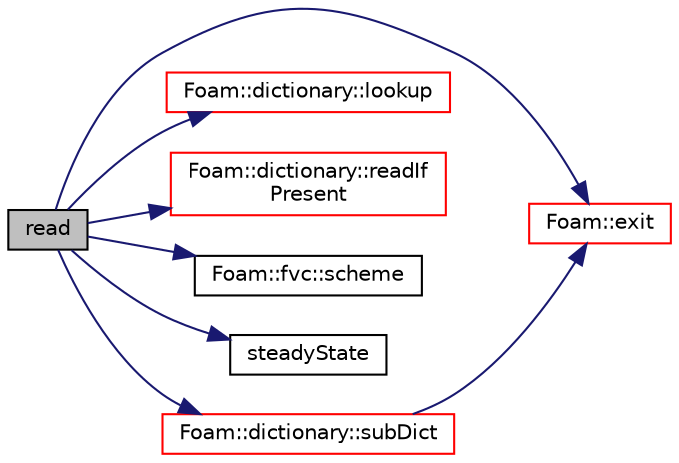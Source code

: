 digraph "read"
{
  bgcolor="transparent";
  edge [fontname="Helvetica",fontsize="10",labelfontname="Helvetica",labelfontsize="10"];
  node [fontname="Helvetica",fontsize="10",shape=record];
  rankdir="LR";
  Node12 [label="read",height=0.2,width=0.4,color="black", fillcolor="grey75", style="filled", fontcolor="black"];
  Node12 -> Node13 [color="midnightblue",fontsize="10",style="solid",fontname="Helvetica"];
  Node13 [label="Foam::exit",height=0.2,width=0.4,color="red",URL="$a21851.html#a06ca7250d8e89caf05243ec094843642"];
  Node12 -> Node62 [color="midnightblue",fontsize="10",style="solid",fontname="Helvetica"];
  Node62 [label="Foam::dictionary::lookup",height=0.2,width=0.4,color="red",URL="$a27129.html#a6a0727fa523e48977e27348663def509",tooltip="Find and return an entry data stream. "];
  Node12 -> Node151 [color="midnightblue",fontsize="10",style="solid",fontname="Helvetica"];
  Node151 [label="Foam::dictionary::readIf\lPresent",height=0.2,width=0.4,color="red",URL="$a27129.html#ad4bd008e6ee208313f2c3a963ee1170d",tooltip="Find an entry if present, and assign to T. "];
  Node12 -> Node310 [color="midnightblue",fontsize="10",style="solid",fontname="Helvetica"];
  Node310 [label="Foam::fvc::scheme",height=0.2,width=0.4,color="black",URL="$a21861.html#a114a9223adae1d6b28ddd285dcf53973",tooltip="Return weighting factors for scheme given from Istream. "];
  Node12 -> Node311 [color="midnightblue",fontsize="10",style="solid",fontname="Helvetica"];
  Node311 [label="steadyState",height=0.2,width=0.4,color="black",URL="$a24889.html#a05fc03cf7a58ee503fb0e20d87385ac9",tooltip="Return const access to the steady flag. "];
  Node12 -> Node155 [color="midnightblue",fontsize="10",style="solid",fontname="Helvetica"];
  Node155 [label="Foam::dictionary::subDict",height=0.2,width=0.4,color="red",URL="$a27129.html#aaa26b5f2da6aff5a6a59af5407f1bf59",tooltip="Find and return a sub-dictionary. "];
  Node155 -> Node13 [color="midnightblue",fontsize="10",style="solid",fontname="Helvetica"];
}
